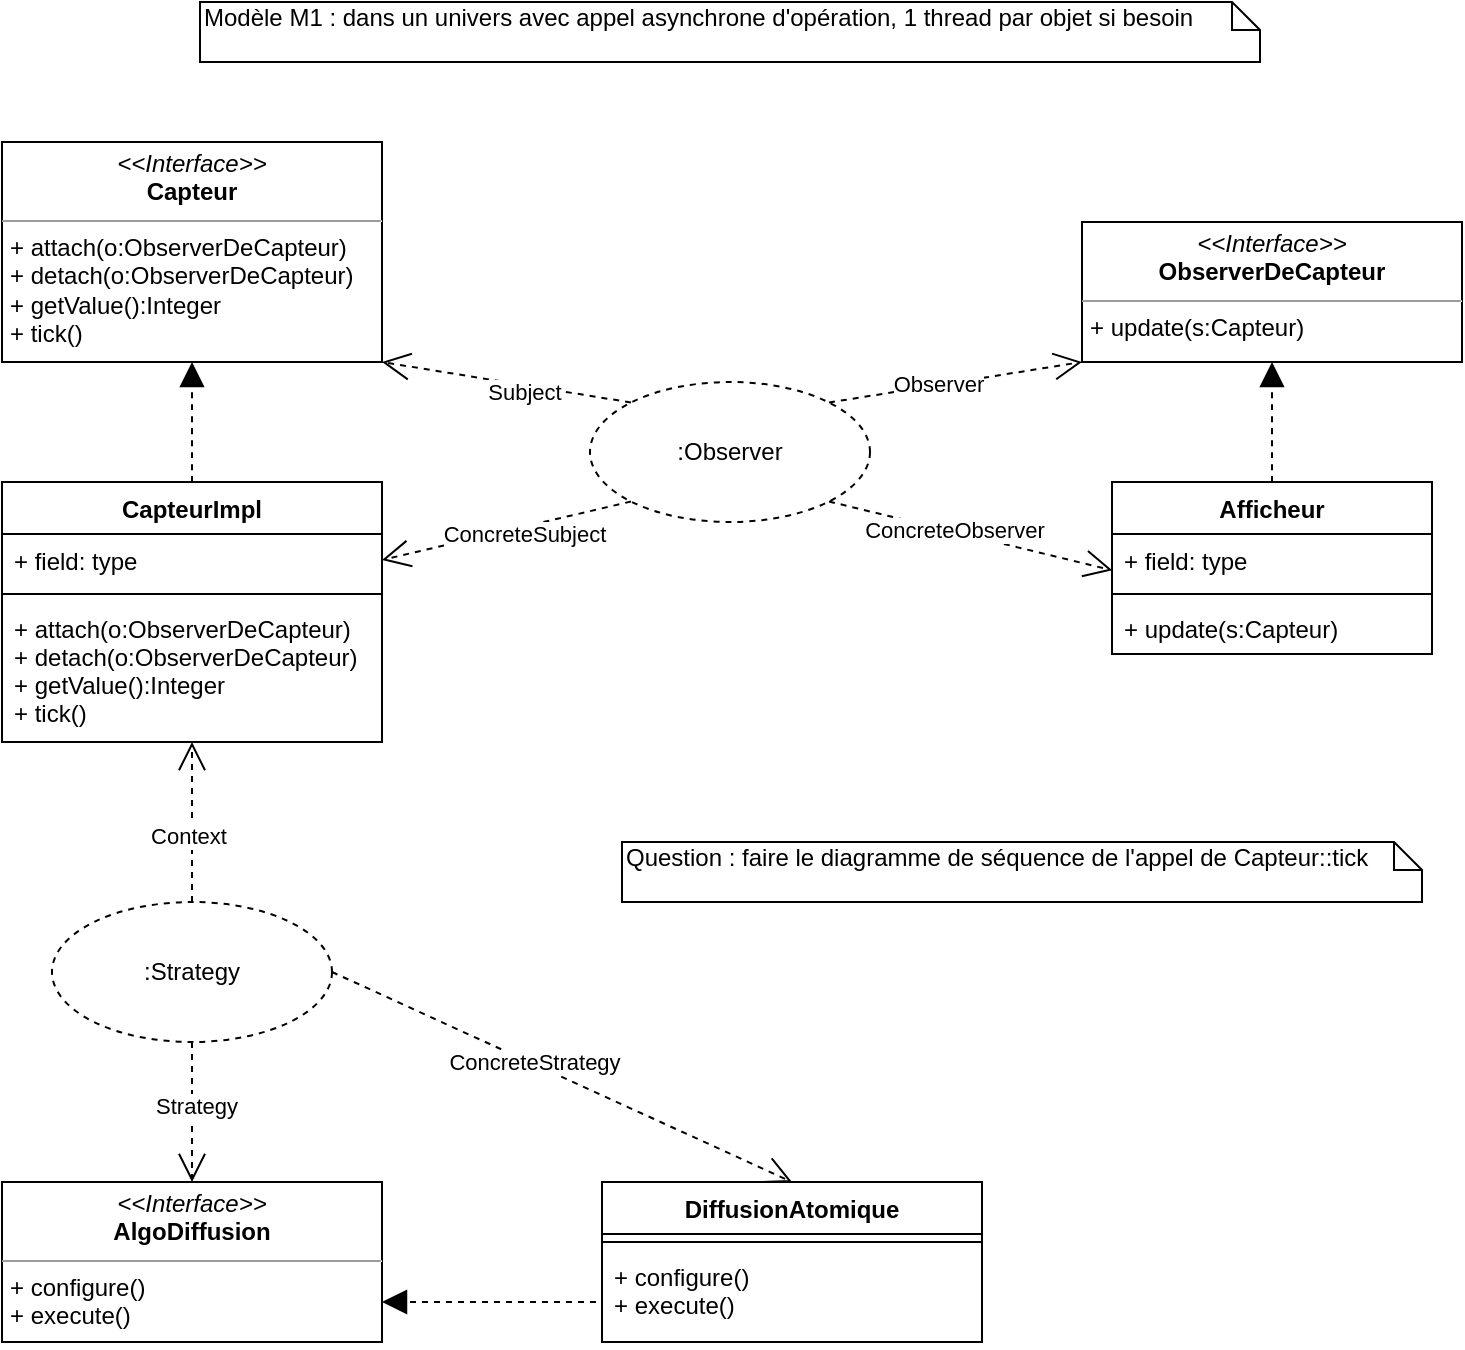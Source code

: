<mxfile version="13.7.9" type="device"><diagram id="btUnCOec4EC8QKUumP4a" name="Page-1"><mxGraphModel dx="981" dy="550" grid="1" gridSize="10" guides="1" tooltips="1" connect="1" arrows="1" fold="1" page="1" pageScale="1" pageWidth="827" pageHeight="1169" math="0" shadow="0"><root><mxCell id="0"/><mxCell id="1" parent="0"/><mxCell id="-bEl5EiCQrOa1FqBtvlF-1" value="Modèle M1 : dans un univers avec appel asynchrone d'opération, 1 thread par objet si besoin" style="shape=note;whiteSpace=wrap;html=1;size=14;verticalAlign=top;align=left;spacingTop=-6;" vertex="1" parent="1"><mxGeometry x="149" y="30" width="530" height="30" as="geometry"/></mxCell><mxCell id="-bEl5EiCQrOa1FqBtvlF-2" value=":Observer" style="ellipse;whiteSpace=wrap;html=1;dashed=1;" vertex="1" parent="1"><mxGeometry x="344" y="220" width="140" height="70" as="geometry"/></mxCell><mxCell id="-bEl5EiCQrOa1FqBtvlF-7" value="&lt;p style=&quot;margin: 0px ; margin-top: 4px ; text-align: center&quot;&gt;&lt;i&gt;&amp;lt;&amp;lt;Interface&amp;gt;&amp;gt;&lt;/i&gt;&lt;br&gt;&lt;b&gt;Capteur&lt;/b&gt;&lt;/p&gt;&lt;hr size=&quot;1&quot;&gt;&lt;p style=&quot;margin: 0px ; margin-left: 4px&quot;&gt;+ attach(o:ObserverDeCapteur)&lt;/p&gt;&lt;p style=&quot;margin: 0px ; margin-left: 4px&quot;&gt;+ detach(o:ObserverDeCapteur)&lt;/p&gt;&lt;p style=&quot;margin: 0px ; margin-left: 4px&quot;&gt;+ getValue():Integer&lt;/p&gt;&lt;p style=&quot;margin: 0px ; margin-left: 4px&quot;&gt;+ tick()&lt;/p&gt;" style="verticalAlign=top;align=left;overflow=fill;fontSize=12;fontFamily=Helvetica;html=1;" vertex="1" parent="1"><mxGeometry x="50" y="100" width="190" height="110" as="geometry"/></mxCell><mxCell id="-bEl5EiCQrOa1FqBtvlF-8" value="&lt;p style=&quot;margin: 0px ; margin-top: 4px ; text-align: center&quot;&gt;&lt;i&gt;&amp;lt;&amp;lt;Interface&amp;gt;&amp;gt;&lt;/i&gt;&lt;br&gt;&lt;b&gt;ObserverDeCapteur&lt;/b&gt;&lt;/p&gt;&lt;hr size=&quot;1&quot;&gt;&lt;p style=&quot;margin: 0px ; margin-left: 4px&quot;&gt;+ update(s:Capteur)&lt;/p&gt;" style="verticalAlign=top;align=left;overflow=fill;fontSize=12;fontFamily=Helvetica;html=1;" vertex="1" parent="1"><mxGeometry x="590" y="140" width="190" height="70" as="geometry"/></mxCell><mxCell id="-bEl5EiCQrOa1FqBtvlF-10" value="" style="endArrow=open;endFill=1;endSize=12;html=1;dashed=1;exitX=1;exitY=0;exitDx=0;exitDy=0;entryX=0;entryY=1;entryDx=0;entryDy=0;" edge="1" parent="1" source="-bEl5EiCQrOa1FqBtvlF-2" target="-bEl5EiCQrOa1FqBtvlF-8"><mxGeometry width="160" relative="1" as="geometry"><mxPoint x="330" y="230" as="sourcePoint"/><mxPoint x="490" y="230" as="targetPoint"/></mxGeometry></mxCell><mxCell id="-bEl5EiCQrOa1FqBtvlF-11" value="Observer" style="edgeLabel;html=1;align=center;verticalAlign=middle;resizable=0;points=[];" vertex="1" connectable="0" parent="-bEl5EiCQrOa1FqBtvlF-10"><mxGeometry x="-0.132" y="2" relative="1" as="geometry"><mxPoint y="1" as="offset"/></mxGeometry></mxCell><mxCell id="-bEl5EiCQrOa1FqBtvlF-14" value="" style="endArrow=open;endFill=1;endSize=12;html=1;dashed=1;exitX=0;exitY=0;exitDx=0;exitDy=0;entryX=1;entryY=1;entryDx=0;entryDy=0;" edge="1" parent="1" source="-bEl5EiCQrOa1FqBtvlF-2" target="-bEl5EiCQrOa1FqBtvlF-7"><mxGeometry width="160" relative="1" as="geometry"><mxPoint x="259.997" y="289.999" as="sourcePoint"/><mxPoint x="440.389" y="163.48" as="targetPoint"/></mxGeometry></mxCell><mxCell id="-bEl5EiCQrOa1FqBtvlF-15" value="Subject" style="edgeLabel;html=1;align=center;verticalAlign=middle;resizable=0;points=[];" vertex="1" connectable="0" parent="-bEl5EiCQrOa1FqBtvlF-14"><mxGeometry x="-0.132" y="2" relative="1" as="geometry"><mxPoint y="1" as="offset"/></mxGeometry></mxCell><mxCell id="-bEl5EiCQrOa1FqBtvlF-25" style="edgeStyle=orthogonalEdgeStyle;curved=1;orthogonalLoop=1;jettySize=auto;html=1;exitX=0.5;exitY=0;exitDx=0;exitDy=0;entryX=0.5;entryY=1;entryDx=0;entryDy=0;dashed=1;endArrow=block;endFill=1;endSize=10;" edge="1" parent="1" source="-bEl5EiCQrOa1FqBtvlF-16" target="-bEl5EiCQrOa1FqBtvlF-8"><mxGeometry relative="1" as="geometry"/></mxCell><mxCell id="-bEl5EiCQrOa1FqBtvlF-24" style="edgeStyle=orthogonalEdgeStyle;curved=1;orthogonalLoop=1;jettySize=auto;html=1;exitX=0.5;exitY=0;exitDx=0;exitDy=0;entryX=0.5;entryY=1;entryDx=0;entryDy=0;dashed=1;endArrow=block;endFill=1;endSize=10;" edge="1" parent="1" source="-bEl5EiCQrOa1FqBtvlF-20" target="-bEl5EiCQrOa1FqBtvlF-7"><mxGeometry relative="1" as="geometry"/></mxCell><mxCell id="-bEl5EiCQrOa1FqBtvlF-20" value="CapteurImpl" style="swimlane;fontStyle=1;align=center;verticalAlign=top;childLayout=stackLayout;horizontal=1;startSize=26;horizontalStack=0;resizeParent=1;resizeParentMax=0;resizeLast=0;collapsible=1;marginBottom=0;" vertex="1" parent="1"><mxGeometry x="50" y="270" width="190" height="130" as="geometry"/></mxCell><mxCell id="-bEl5EiCQrOa1FqBtvlF-21" value="+ field: type" style="text;strokeColor=none;fillColor=none;align=left;verticalAlign=top;spacingLeft=4;spacingRight=4;overflow=hidden;rotatable=0;points=[[0,0.5],[1,0.5]];portConstraint=eastwest;" vertex="1" parent="-bEl5EiCQrOa1FqBtvlF-20"><mxGeometry y="26" width="190" height="26" as="geometry"/></mxCell><mxCell id="-bEl5EiCQrOa1FqBtvlF-22" value="" style="line;strokeWidth=1;fillColor=none;align=left;verticalAlign=middle;spacingTop=-1;spacingLeft=3;spacingRight=3;rotatable=0;labelPosition=right;points=[];portConstraint=eastwest;" vertex="1" parent="-bEl5EiCQrOa1FqBtvlF-20"><mxGeometry y="52" width="190" height="8" as="geometry"/></mxCell><mxCell id="-bEl5EiCQrOa1FqBtvlF-23" value="+ attach(o:ObserverDeCapteur)&#10;+ detach(o:ObserverDeCapteur)&#10;+ getValue():Integer&#10;+ tick()" style="text;strokeColor=none;fillColor=none;align=left;verticalAlign=top;spacingLeft=4;spacingRight=4;overflow=hidden;rotatable=0;points=[[0,0.5],[1,0.5]];portConstraint=eastwest;" vertex="1" parent="-bEl5EiCQrOa1FqBtvlF-20"><mxGeometry y="60" width="190" height="70" as="geometry"/></mxCell><mxCell id="-bEl5EiCQrOa1FqBtvlF-27" value="" style="endArrow=open;endFill=1;endSize=12;html=1;dashed=1;exitX=0;exitY=1;exitDx=0;exitDy=0;entryX=1;entryY=0.5;entryDx=0;entryDy=0;" edge="1" parent="1" source="-bEl5EiCQrOa1FqBtvlF-2" target="-bEl5EiCQrOa1FqBtvlF-21"><mxGeometry width="160" relative="1" as="geometry"><mxPoint x="374.257" y="290.375" as="sourcePoint"/><mxPoint x="250" y="220" as="targetPoint"/></mxGeometry></mxCell><mxCell id="-bEl5EiCQrOa1FqBtvlF-28" value="ConcreteSubject" style="edgeLabel;html=1;align=center;verticalAlign=middle;resizable=0;points=[];" vertex="1" connectable="0" parent="-bEl5EiCQrOa1FqBtvlF-27"><mxGeometry x="-0.132" y="2" relative="1" as="geometry"><mxPoint y="1" as="offset"/></mxGeometry></mxCell><mxCell id="-bEl5EiCQrOa1FqBtvlF-29" value="" style="endArrow=open;endFill=1;endSize=12;html=1;dashed=1;exitX=1;exitY=1;exitDx=0;exitDy=0;entryX=0.001;entryY=0.698;entryDx=0;entryDy=0;entryPerimeter=0;" edge="1" parent="1" source="-bEl5EiCQrOa1FqBtvlF-2" target="-bEl5EiCQrOa1FqBtvlF-17"><mxGeometry width="160" relative="1" as="geometry"><mxPoint x="374.257" y="339.625" as="sourcePoint"/><mxPoint x="590" y="370" as="targetPoint"/></mxGeometry></mxCell><mxCell id="-bEl5EiCQrOa1FqBtvlF-30" value="ConcreteObserver" style="edgeLabel;html=1;align=center;verticalAlign=middle;resizable=0;points=[];" vertex="1" connectable="0" parent="-bEl5EiCQrOa1FqBtvlF-29"><mxGeometry x="-0.132" y="2" relative="1" as="geometry"><mxPoint y="1" as="offset"/></mxGeometry></mxCell><mxCell id="-bEl5EiCQrOa1FqBtvlF-16" value="Afficheur" style="swimlane;fontStyle=1;align=center;verticalAlign=top;childLayout=stackLayout;horizontal=1;startSize=26;horizontalStack=0;resizeParent=1;resizeParentMax=0;resizeLast=0;collapsible=1;marginBottom=0;" vertex="1" parent="1"><mxGeometry x="605" y="270" width="160" height="86" as="geometry"/></mxCell><mxCell id="-bEl5EiCQrOa1FqBtvlF-17" value="+ field: type" style="text;strokeColor=none;fillColor=none;align=left;verticalAlign=top;spacingLeft=4;spacingRight=4;overflow=hidden;rotatable=0;points=[[0,0.5],[1,0.5]];portConstraint=eastwest;" vertex="1" parent="-bEl5EiCQrOa1FqBtvlF-16"><mxGeometry y="26" width="160" height="26" as="geometry"/></mxCell><mxCell id="-bEl5EiCQrOa1FqBtvlF-18" value="" style="line;strokeWidth=1;fillColor=none;align=left;verticalAlign=middle;spacingTop=-1;spacingLeft=3;spacingRight=3;rotatable=0;labelPosition=right;points=[];portConstraint=eastwest;" vertex="1" parent="-bEl5EiCQrOa1FqBtvlF-16"><mxGeometry y="52" width="160" height="8" as="geometry"/></mxCell><mxCell id="-bEl5EiCQrOa1FqBtvlF-19" value="+ update(s:Capteur)" style="text;strokeColor=none;fillColor=none;align=left;verticalAlign=top;spacingLeft=4;spacingRight=4;overflow=hidden;rotatable=0;points=[[0,0.5],[1,0.5]];portConstraint=eastwest;" vertex="1" parent="-bEl5EiCQrOa1FqBtvlF-16"><mxGeometry y="60" width="160" height="26" as="geometry"/></mxCell><mxCell id="-bEl5EiCQrOa1FqBtvlF-31" value=":Strategy" style="ellipse;whiteSpace=wrap;html=1;dashed=1;" vertex="1" parent="1"><mxGeometry x="75" y="480" width="140" height="70" as="geometry"/></mxCell><mxCell id="-bEl5EiCQrOa1FqBtvlF-32" value="&lt;p style=&quot;margin: 0px ; margin-top: 4px ; text-align: center&quot;&gt;&lt;i&gt;&amp;lt;&amp;lt;Interface&amp;gt;&amp;gt;&lt;/i&gt;&lt;br&gt;&lt;b&gt;AlgoDiffusion&lt;/b&gt;&lt;/p&gt;&lt;hr size=&quot;1&quot;&gt;&lt;p style=&quot;margin: 0px ; margin-left: 4px&quot;&gt;+ configure()&lt;/p&gt;&lt;p style=&quot;margin: 0px ; margin-left: 4px&quot;&gt;+ execute()&lt;/p&gt;" style="verticalAlign=top;align=left;overflow=fill;fontSize=12;fontFamily=Helvetica;html=1;" vertex="1" parent="1"><mxGeometry x="50" y="620" width="190" height="80" as="geometry"/></mxCell><mxCell id="-bEl5EiCQrOa1FqBtvlF-33" value="" style="endArrow=open;endFill=1;endSize=12;html=1;dashed=1;exitX=0.5;exitY=1;exitDx=0;exitDy=0;entryX=0.5;entryY=0;entryDx=0;entryDy=0;" edge="1" parent="1" source="-bEl5EiCQrOa1FqBtvlF-31" target="-bEl5EiCQrOa1FqBtvlF-32"><mxGeometry width="160" relative="1" as="geometry"><mxPoint x="413.257" y="470.625" as="sourcePoint"/><mxPoint x="289" y="500" as="targetPoint"/></mxGeometry></mxCell><mxCell id="-bEl5EiCQrOa1FqBtvlF-34" value="Strategy" style="edgeLabel;html=1;align=center;verticalAlign=middle;resizable=0;points=[];" vertex="1" connectable="0" parent="-bEl5EiCQrOa1FqBtvlF-33"><mxGeometry x="-0.132" y="2" relative="1" as="geometry"><mxPoint y="1" as="offset"/></mxGeometry></mxCell><mxCell id="-bEl5EiCQrOa1FqBtvlF-35" value="" style="endArrow=open;endFill=1;endSize=12;html=1;dashed=1;exitX=0.5;exitY=0;exitDx=0;exitDy=0;" edge="1" parent="1" source="-bEl5EiCQrOa1FqBtvlF-31" target="-bEl5EiCQrOa1FqBtvlF-23"><mxGeometry width="160" relative="1" as="geometry"><mxPoint x="155" y="560" as="sourcePoint"/><mxPoint x="260" y="430" as="targetPoint"/></mxGeometry></mxCell><mxCell id="-bEl5EiCQrOa1FqBtvlF-36" value="Context" style="edgeLabel;html=1;align=center;verticalAlign=middle;resizable=0;points=[];" vertex="1" connectable="0" parent="-bEl5EiCQrOa1FqBtvlF-35"><mxGeometry x="-0.132" y="2" relative="1" as="geometry"><mxPoint y="1" as="offset"/></mxGeometry></mxCell><mxCell id="-bEl5EiCQrOa1FqBtvlF-37" value="DiffusionAtomique" style="swimlane;fontStyle=1;align=center;verticalAlign=top;childLayout=stackLayout;horizontal=1;startSize=26;horizontalStack=0;resizeParent=1;resizeParentMax=0;resizeLast=0;collapsible=1;marginBottom=0;" vertex="1" parent="1"><mxGeometry x="350" y="620" width="190" height="80" as="geometry"/></mxCell><mxCell id="-bEl5EiCQrOa1FqBtvlF-39" value="" style="line;strokeWidth=1;fillColor=none;align=left;verticalAlign=middle;spacingTop=-1;spacingLeft=3;spacingRight=3;rotatable=0;labelPosition=right;points=[];portConstraint=eastwest;" vertex="1" parent="-bEl5EiCQrOa1FqBtvlF-37"><mxGeometry y="26" width="190" height="8" as="geometry"/></mxCell><mxCell id="-bEl5EiCQrOa1FqBtvlF-40" value="+ configure()&#10;+ execute()" style="text;strokeColor=none;fillColor=none;align=left;verticalAlign=top;spacingLeft=4;spacingRight=4;overflow=hidden;rotatable=0;points=[[0,0.5],[1,0.5]];portConstraint=eastwest;" vertex="1" parent="-bEl5EiCQrOa1FqBtvlF-37"><mxGeometry y="34" width="190" height="46" as="geometry"/></mxCell><mxCell id="-bEl5EiCQrOa1FqBtvlF-41" value="" style="endArrow=open;endFill=1;endSize=12;html=1;dashed=1;exitX=1;exitY=0.5;exitDx=0;exitDy=0;entryX=0.5;entryY=0;entryDx=0;entryDy=0;" edge="1" parent="1" source="-bEl5EiCQrOa1FqBtvlF-31" target="-bEl5EiCQrOa1FqBtvlF-37"><mxGeometry width="160" relative="1" as="geometry"><mxPoint x="155" y="490" as="sourcePoint"/><mxPoint x="370" y="460" as="targetPoint"/></mxGeometry></mxCell><mxCell id="-bEl5EiCQrOa1FqBtvlF-42" value="ConcreteStrategy" style="edgeLabel;html=1;align=center;verticalAlign=middle;resizable=0;points=[];" vertex="1" connectable="0" parent="-bEl5EiCQrOa1FqBtvlF-41"><mxGeometry x="-0.132" y="2" relative="1" as="geometry"><mxPoint y="1" as="offset"/></mxGeometry></mxCell><mxCell id="-bEl5EiCQrOa1FqBtvlF-45" style="edgeStyle=orthogonalEdgeStyle;rounded=0;orthogonalLoop=1;jettySize=auto;html=1;exitX=0;exitY=0.5;exitDx=0;exitDy=0;entryX=1;entryY=0.75;entryDx=0;entryDy=0;dashed=1;endArrow=block;endFill=1;strokeWidth=1;startSize=6;endSize=10;" edge="1" parent="1" source="-bEl5EiCQrOa1FqBtvlF-40" target="-bEl5EiCQrOa1FqBtvlF-32"><mxGeometry relative="1" as="geometry"><Array as="points"><mxPoint x="350" y="680"/></Array></mxGeometry></mxCell><mxCell id="-bEl5EiCQrOa1FqBtvlF-46" value="Question : faire le diagramme de séquence de l'appel de Capteur::tick" style="shape=note;whiteSpace=wrap;html=1;size=14;verticalAlign=top;align=left;spacingTop=-6;" vertex="1" parent="1"><mxGeometry x="360" y="450" width="400" height="30" as="geometry"/></mxCell></root></mxGraphModel></diagram></mxfile>